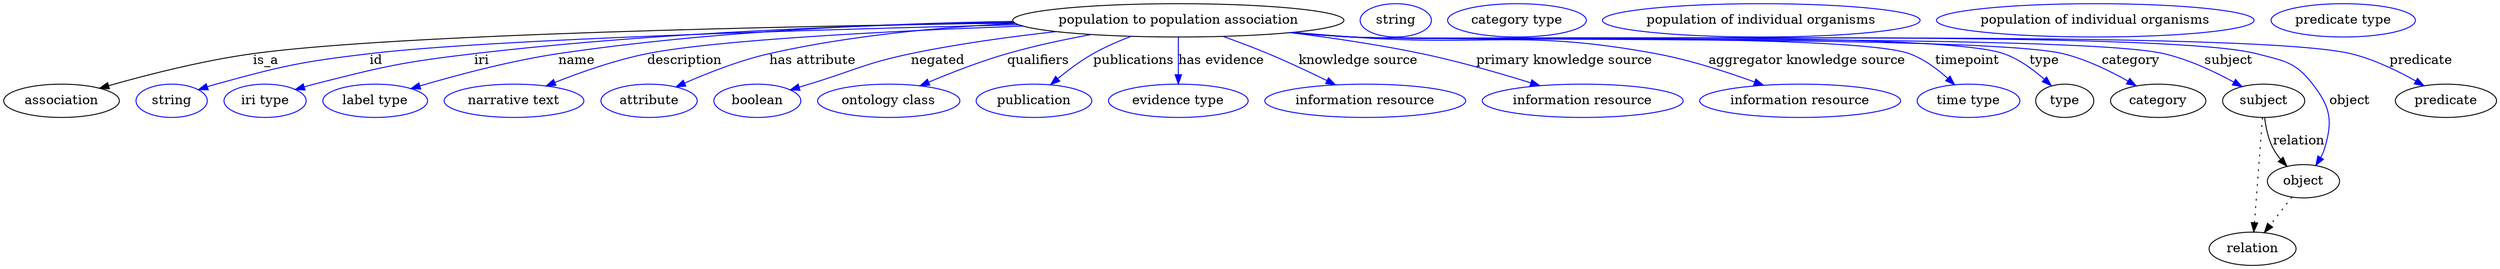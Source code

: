 digraph {
	graph [bb="0,0,2692,283"];
	node [label="\N"];
	"population to population association"	[height=0.5,
		label="population to population association",
		pos="1267.4,265",
		width=4.9648];
	association	[height=0.5,
		pos="62.394,178",
		width=1.7332];
	"population to population association" -> association	[label=is_a,
		lp="282.39,221.5",
		pos="e,103.74,191.66 1090.9,262.12 847.59,258.8 421.95,250.1 268.39,229 214.84,221.64 154.92,206.26 113.57,194.5"];
	id	[color=blue,
		height=0.5,
		label=string,
		pos="181.39,178",
		width=1.0652];
	"population to population association" -> id	[color=blue,
		label=id,
		lp="401.39,221.5",
		pos="e,210.37,190.01 1094.5,260.29 879.6,255.12 525.05,244.59 394.39,229 320.14,220.14 301.49,215.87 229.39,196 226.28,195.14 223.08,\
194.18 219.88,193.17",
		style=solid];
	iri	[color=blue,
		height=0.5,
		label="iri type",
		pos="282.39,178",
		width=1.2277];
	"population to population association" -> iri	[color=blue,
		label=iri,
		lp="515.39,221.5",
		pos="e,315.29,190.23 1089.4,263.01 935.04,260.43 705.79,252.48 507.39,229 430.1,219.85 410.81,215.26 335.39,196 332.02,195.14 328.54,\
194.18 325.05,193.17",
		style=solid];
	name	[color=blue,
		height=0.5,
		label="label type",
		pos="401.39,178",
		width=1.5707];
	"population to population association" -> name	[color=blue,
		label=name,
		lp="618.39,221.5",
		pos="e,440.17,191.27 1088.6,264.06 953.32,261.83 763.29,253.84 598.39,229 546.93,221.25 489.37,205.83 449.83,194.15",
		style=solid];
	description	[color=blue,
		height=0.5,
		label="narrative text",
		pos="551.39,178",
		width=2.0943];
	"population to population association" -> description	[color=blue,
		label=description,
		lp="733.89,221.5",
		pos="e,585.65,194.09 1099.1,258.9 958.04,253.66 768.13,244.13 693.39,229 659.48,222.13 622.67,209 595.02,197.91",
		style=solid];
	"has attribute"	[color=blue,
		height=0.5,
		label=attribute,
		pos="696.39,178",
		width=1.4443];
	"population to population association" -> "has attribute"	[color=blue,
		label="has attribute",
		lp="872.39,221.5",
		pos="e,725.34,193.03 1091.4,261.77 1009.7,257.76 911.7,248.7 825.39,229 793.83,221.8 759.75,208.32 734.54,197.17",
		style=solid];
	negated	[color=blue,
		height=0.5,
		label=boolean,
		pos="813.39,178",
		width=1.2999];
	"population to population association" -> negated	[color=blue,
		label=negated,
		lp="1007.4,221.5",
		pos="e,848.59,189.93 1135.3,252.81 1085.8,247.36 1029.2,239.62 978.39,229 928.43,218.56 917.22,210.87 868.39,196 865.09,194.99 861.68,\
193.95 858.25,192.9",
		style=solid];
	qualifiers	[color=blue,
		height=0.5,
		label="ontology class",
		pos="954.39,178",
		width=2.1304];
	"population to population association" -> qualifiers	[color=blue,
		label=qualifiers,
		lp="1115.9,221.5",
		pos="e,988.3,194.24 1173,249.62 1143.7,244.23 1111.5,237.35 1082.4,229 1053.5,220.71 1022.1,208.5 997.66,198.21",
		style=solid];
	publications	[color=blue,
		height=0.5,
		label=publication,
		pos="1111.4,178",
		width=1.7332];
	"population to population association" -> publications	[color=blue,
		label=publications,
		lp="1219.4,221.5",
		pos="e,1129.4,195.45 1216.5,247.74 1202.8,242.54 1188.2,236.22 1175.4,229 1162,221.42 1148.3,211.19 1137.1,201.95",
		style=solid];
	"has evidence"	[color=blue,
		height=0.5,
		label="evidence type",
		pos="1267.4,178",
		width=2.0943];
	"population to population association" -> "has evidence"	[color=blue,
		label="has evidence",
		lp="1313.9,221.5",
		pos="e,1267.4,196.18 1267.4,246.8 1267.4,235.16 1267.4,219.55 1267.4,206.24",
		style=solid];
	"knowledge source"	[color=blue,
		height=0.5,
		label="information resource",
		pos="1469.4,178",
		width=3.015];
	"population to population association" -> "knowledge source"	[color=blue,
		label="knowledge source",
		lp="1461.9,221.5",
		pos="e,1437.1,195.37 1315.6,247.65 1331.3,242.06 1348.7,235.55 1364.4,229 1385.7,220.11 1408.9,209.19 1428.1,199.83",
		style=solid];
	"primary knowledge source"	[color=blue,
		height=0.5,
		label="information resource",
		pos="1704.4,178",
		width=3.015];
	"population to population association" -> "primary knowledge source"	[color=blue,
		label="primary knowledge source",
		lp="1684.4,221.5",
		pos="e,1658,194.37 1388.2,251.72 1433.1,246.16 1484.3,238.64 1530.4,229 1570.3,220.66 1614.4,207.94 1648.3,197.41",
		style=solid];
	"aggregator knowledge source"	[color=blue,
		height=0.5,
		label="information resource",
		pos="1939.4,178",
		width=3.015];
	"population to population association" -> "aggregator knowledge source"	[color=blue,
		label="aggregator knowledge source",
		lp="1946.9,221.5",
		pos="e,1899.7,194.83 1392.2,252.09 1413.3,250.26 1435,248.48 1455.4,247 1601,236.42 1639.8,255.5 1783.4,229 1820,222.25 1859.9,209.34 \
1890.2,198.33",
		style=solid];
	timepoint	[color=blue,
		height=0.5,
		label="time type",
		pos="2121.4,178",
		width=1.5346];
	"population to population association" -> timepoint	[color=blue,
		label=timepoint,
		lp="2120.4,221.5",
		pos="e,2106.3,195.38 1389.7,251.87 1411.5,250 1434.1,248.28 1455.4,247 1522.2,242.98 1994.5,251.73 2057.4,229 2072.9,223.4 2087.6,212.47 \
2099,202.26",
		style=solid];
	type	[height=0.5,
		pos="2225.4,178",
		width=0.86659];
	"population to population association" -> type	[color=blue,
		label=type,
		lp="2203.4,221.5",
		pos="e,2210.8,194.43 1389.4,251.81 1411.4,249.95 1434,248.24 1455.4,247 1533.5,242.47 2085.5,254.87 2159.4,229 2175.7,223.29 2191.3,211.91 \
2203.2,201.45",
		style=solid];
	category	[height=0.5,
		pos="2326.4,178",
		width=1.4263];
	"population to population association" -> category	[color=blue,
		label=category,
		lp="2296.9,221.5",
		pos="e,2302.5,194.25 1389.2,251.79 1411.2,249.93 1434,248.22 1455.4,247 1540.6,242.15 2140.4,249.1 2223.4,229 2248.2,222.98 2274.1,210.39 \
2293.7,199.34",
		style=solid];
	subject	[height=0.5,
		pos="2440.4,178",
		width=1.2277];
	"population to population association" -> subject	[color=blue,
		label=subject,
		lp="2402.4,221.5",
		pos="e,2417,193.31 1388.9,251.76 1411,249.89 1433.9,248.19 1455.4,247 1552.7,241.61 2237.4,250.94 2332.4,229 2359.2,222.8 2387.4,209.5 \
2408.2,198.18",
		style=solid];
	object	[height=0.5,
		pos="2483.4,91",
		width=1.0832];
	"population to population association" -> object	[color=blue,
		label=object,
		lp="2533.4,178",
		pos="e,2496.8,108.09 1388.7,251.75 1410.8,249.87 1433.8,248.17 1455.4,247 1563.8,241.11 2327.4,256.61 2432.4,229 2462.2,221.16 2474.6,\
220.43 2493.4,196 2512.4,171.26 2515.3,156.9 2506.4,127 2505.4,123.55 2503.9,120.13 2502.1,116.85",
		style=solid];
	predicate	[height=0.5,
		pos="2637.4,178",
		width=1.5165];
	"population to population association" -> predicate	[color=blue,
		label=predicate,
		lp="2610.4,221.5",
		pos="e,2613.6,194.3 1388.4,251.74 1410.7,249.86 1433.7,248.16 1455.4,247 1575.1,240.6 2417.8,256.84 2534.4,229 2559.3,223.06 2585.1,210.47 \
2604.7,199.41",
		style=solid];
	association_type	[color=blue,
		height=0.5,
		label=string,
		pos="1502.4,265",
		width=1.0652];
	association_category	[color=blue,
		height=0.5,
		label="category type",
		pos="1633.4,265",
		width=2.0762];
	subject -> object	[label=relation,
		lp="2478.4,134.5",
		pos="e,2465.5,107.23 2441.5,159.55 2442.7,149.57 2445.2,137.07 2450.4,127 2452.6,122.68 2455.5,118.52 2458.7,114.66"];
	relation	[height=0.5,
		pos="2428.4,18",
		width=1.2999];
	subject -> relation	[pos="e,2429.7,36.188 2439.1,159.79 2437,132.48 2433,78.994 2430.5,46.38",
		style=dotted];
	"population to population association_subject"	[color=blue,
		height=0.5,
		label="population of individual organisms",
		pos="1897.4,265",
		width=4.7662];
	object -> relation	[pos="e,2441.2,35.54 2470.9,73.889 2464,64.939 2455.2,53.617 2447.4,43.584",
		style=dotted];
	"population to population association_object"	[color=blue,
		height=0.5,
		label="population of individual organisms",
		pos="2258.4,265",
		width=4.7662];
	"population to population association_predicate"	[color=blue,
		height=0.5,
		label="predicate type",
		pos="2526.4,265",
		width=2.1665];
}
